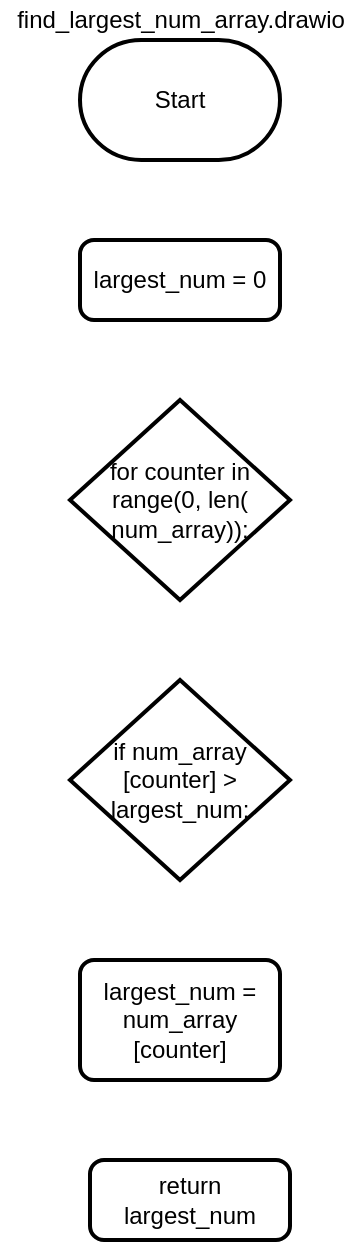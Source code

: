 <mxfile>
    <diagram id="nJRtHeplERJK0FUyBdso" name="Page-1">
        <mxGraphModel dx="804" dy="357" grid="1" gridSize="10" guides="1" tooltips="1" connect="1" arrows="1" fold="1" page="1" pageScale="1" pageWidth="827" pageHeight="1169" math="0" shadow="0">
            <root>
                <mxCell id="0"/>
                <mxCell id="1" parent="0"/>
                <mxCell id="2" value="Start" style="strokeWidth=2;html=1;shape=mxgraph.flowchart.terminator;whiteSpace=wrap;" vertex="1" parent="1">
                    <mxGeometry x="80" y="40" width="100" height="60" as="geometry"/>
                </mxCell>
                <mxCell id="3" value="find_largest_num_array.drawio" style="text;html=1;align=center;verticalAlign=middle;resizable=0;points=[];autosize=1;strokeColor=none;fillColor=none;" vertex="1" parent="1">
                    <mxGeometry x="40" y="20" width="180" height="20" as="geometry"/>
                </mxCell>
                <mxCell id="5" value="largest_num = 0" style="rounded=1;whiteSpace=wrap;html=1;absoluteArcSize=1;arcSize=14;strokeWidth=2;" vertex="1" parent="1">
                    <mxGeometry x="80" y="140" width="100" height="40" as="geometry"/>
                </mxCell>
                <mxCell id="6" value="for counter in range(0, len(&lt;br&gt;num_array)):" style="strokeWidth=2;html=1;shape=mxgraph.flowchart.decision;whiteSpace=wrap;" vertex="1" parent="1">
                    <mxGeometry x="75" y="220" width="110" height="100" as="geometry"/>
                </mxCell>
                <mxCell id="7" value="if num_array&lt;br&gt;[counter] &amp;gt; largest_num:" style="strokeWidth=2;html=1;shape=mxgraph.flowchart.decision;whiteSpace=wrap;" vertex="1" parent="1">
                    <mxGeometry x="75" y="360" width="110" height="100" as="geometry"/>
                </mxCell>
                <mxCell id="8" value="largest_num = num_array&lt;br&gt;[counter]" style="rounded=1;whiteSpace=wrap;html=1;absoluteArcSize=1;arcSize=14;strokeWidth=2;" vertex="1" parent="1">
                    <mxGeometry x="80" y="500" width="100" height="60" as="geometry"/>
                </mxCell>
                <mxCell id="9" value="return largest_num" style="rounded=1;whiteSpace=wrap;html=1;absoluteArcSize=1;arcSize=14;strokeWidth=2;" vertex="1" parent="1">
                    <mxGeometry x="85" y="600" width="100" height="40" as="geometry"/>
                </mxCell>
            </root>
        </mxGraphModel>
    </diagram>
</mxfile>